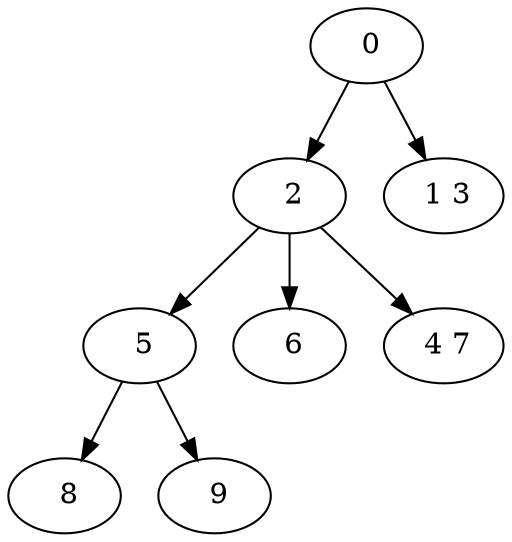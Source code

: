 digraph mytree {
" 0" -> " 2";
" 0" -> " 1 3";
" 2" -> " 5";
" 2" -> " 6";
" 2" -> " 4 7";
" 1 3";
" 5" -> " 8";
" 5" -> " 9";
" 6";
" 4 7";
" 8";
" 9";
}
